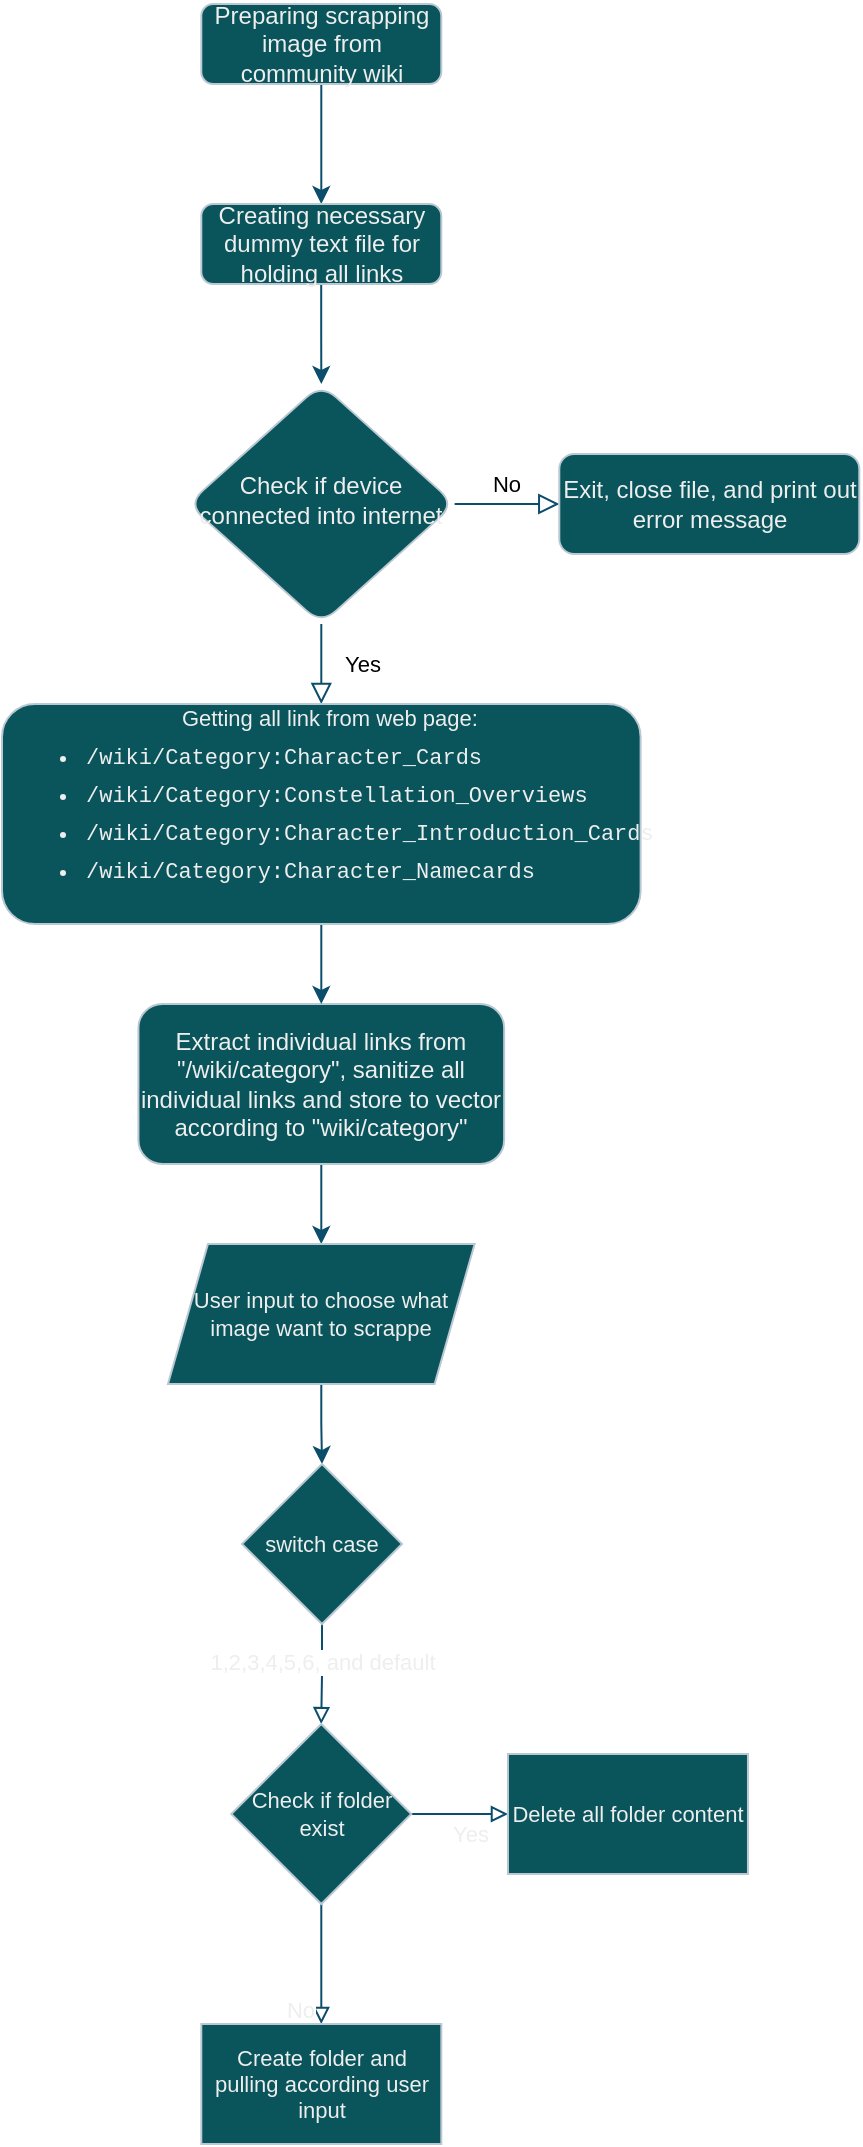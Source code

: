 <mxfile version="20.6.0" type="github">
  <diagram id="C5RBs43oDa-KdzZeNtuy" name="Page-1">
    <mxGraphModel dx="564" dy="397" grid="1" gridSize="10" guides="1" tooltips="1" connect="1" arrows="1" fold="1" page="1" pageScale="1" pageWidth="1000" pageHeight="1500" math="0" shadow="0">
      <root>
        <mxCell id="WIyWlLk6GJQsqaUBKTNV-0" />
        <mxCell id="WIyWlLk6GJQsqaUBKTNV-1" parent="WIyWlLk6GJQsqaUBKTNV-0" />
        <mxCell id="lRPSNXLB5HRoll92oJJH-1" style="edgeStyle=orthogonalEdgeStyle;rounded=0;orthogonalLoop=1;jettySize=auto;html=1;entryX=0.5;entryY=0;entryDx=0;entryDy=0;strokeColor=#0B4D6A;" edge="1" parent="WIyWlLk6GJQsqaUBKTNV-1" source="WIyWlLk6GJQsqaUBKTNV-3" target="lRPSNXLB5HRoll92oJJH-0">
          <mxGeometry relative="1" as="geometry" />
        </mxCell>
        <mxCell id="WIyWlLk6GJQsqaUBKTNV-3" value="&lt;div align=&quot;center&quot;&gt;Preparing scrapping image from community wiki&lt;/div&gt;" style="rounded=1;whiteSpace=wrap;html=1;fontSize=12;glass=0;strokeWidth=1;shadow=0;fillColor=#09555B;strokeColor=#BAC8D3;fontColor=#EEEEEE;align=center;" parent="WIyWlLk6GJQsqaUBKTNV-1" vertex="1">
          <mxGeometry x="339.65" y="60" width="120" height="40" as="geometry" />
        </mxCell>
        <mxCell id="WIyWlLk6GJQsqaUBKTNV-4" value="Yes" style="rounded=1;html=1;jettySize=auto;orthogonalLoop=1;fontSize=11;endArrow=block;endFill=0;endSize=8;strokeWidth=1;shadow=0;labelBackgroundColor=none;edgeStyle=orthogonalEdgeStyle;strokeColor=#0B4D6A;entryX=0.5;entryY=0;entryDx=0;entryDy=0;" parent="WIyWlLk6GJQsqaUBKTNV-1" source="WIyWlLk6GJQsqaUBKTNV-6" target="WIyWlLk6GJQsqaUBKTNV-12" edge="1">
          <mxGeometry y="20" relative="1" as="geometry">
            <mxPoint as="offset" />
            <mxPoint x="399.65" y="410" as="targetPoint" />
          </mxGeometry>
        </mxCell>
        <mxCell id="WIyWlLk6GJQsqaUBKTNV-5" value="No" style="edgeStyle=orthogonalEdgeStyle;rounded=1;html=1;jettySize=auto;orthogonalLoop=1;fontSize=11;endArrow=block;endFill=0;endSize=8;strokeWidth=1;shadow=0;labelBackgroundColor=none;strokeColor=#0B4D6A;" parent="WIyWlLk6GJQsqaUBKTNV-1" source="WIyWlLk6GJQsqaUBKTNV-6" target="WIyWlLk6GJQsqaUBKTNV-7" edge="1">
          <mxGeometry y="10" relative="1" as="geometry">
            <mxPoint as="offset" />
          </mxGeometry>
        </mxCell>
        <mxCell id="WIyWlLk6GJQsqaUBKTNV-6" value="Check if device connected into internet" style="rhombus;whiteSpace=wrap;html=1;shadow=0;fontFamily=Helvetica;fontSize=12;align=center;strokeWidth=1;spacing=6;spacingTop=-4;rounded=1;fillColor=#09555B;strokeColor=#BAC8D3;fontColor=#EEEEEE;" parent="WIyWlLk6GJQsqaUBKTNV-1" vertex="1">
          <mxGeometry x="332.99" y="250" width="133.33" height="120" as="geometry" />
        </mxCell>
        <mxCell id="WIyWlLk6GJQsqaUBKTNV-7" value="Exit, close file, and print out error message" style="rounded=1;whiteSpace=wrap;html=1;fontSize=12;glass=0;strokeWidth=1;shadow=0;fillColor=#09555B;strokeColor=#BAC8D3;fontColor=#EEEEEE;" parent="WIyWlLk6GJQsqaUBKTNV-1" vertex="1">
          <mxGeometry x="518.65" y="285" width="150" height="50" as="geometry" />
        </mxCell>
        <mxCell id="lRPSNXLB5HRoll92oJJH-7" value="" style="edgeStyle=orthogonalEdgeStyle;rounded=0;orthogonalLoop=1;jettySize=auto;html=1;strokeColor=#0B4D6A;fontSize=11;fontColor=#EEEEEE;" edge="1" parent="WIyWlLk6GJQsqaUBKTNV-1" source="WIyWlLk6GJQsqaUBKTNV-11" target="lRPSNXLB5HRoll92oJJH-6">
          <mxGeometry relative="1" as="geometry" />
        </mxCell>
        <mxCell id="WIyWlLk6GJQsqaUBKTNV-11" value="Extract individual links from &quot;/wiki/category&quot;, sanitize all individual links and store to vector according to &quot;wiki/category&quot;" style="rounded=1;whiteSpace=wrap;html=1;fontSize=12;glass=0;strokeWidth=1;shadow=0;fillColor=#09555B;strokeColor=#BAC8D3;fontColor=#EEEEEE;" parent="WIyWlLk6GJQsqaUBKTNV-1" vertex="1">
          <mxGeometry x="308.22" y="560" width="182.86" height="80" as="geometry" />
        </mxCell>
        <mxCell id="lRPSNXLB5HRoll92oJJH-3" value="" style="edgeStyle=orthogonalEdgeStyle;rounded=0;orthogonalLoop=1;jettySize=auto;html=1;strokeColor=#0B4D6A;fontSize=11;fontColor=#EEEEEE;" edge="1" parent="WIyWlLk6GJQsqaUBKTNV-1" source="WIyWlLk6GJQsqaUBKTNV-12" target="WIyWlLk6GJQsqaUBKTNV-11">
          <mxGeometry relative="1" as="geometry" />
        </mxCell>
        <mxCell id="WIyWlLk6GJQsqaUBKTNV-12" value="&lt;div style=&quot;font-size: 11px; line-height: 0%;&quot; align=&quot;center&quot;&gt;&lt;font style=&quot;font-size: 11px;&quot; color=&quot;#EEEEEE&quot;&gt;&lt;span style=&quot;background-color: transparent;&quot;&gt;Getting all link from web page:&lt;/span&gt;&lt;/font&gt;&lt;/div&gt;&lt;ul style=&quot;font-size: 11px;&quot;&gt;&lt;li&gt;&lt;div style=&quot;font-family: Consolas, &amp;quot;Courier New&amp;quot;, monospace; font-weight: normal; line-height: 19px;&quot;&gt;&lt;div&gt;&lt;font style=&quot;font-size: 11px;&quot; color=&quot;#EEEEEE&quot;&gt;&lt;span style=&quot;background-color: transparent;&quot;&gt;/wiki/Category:Character_Cards&lt;/span&gt;&lt;/font&gt;&lt;/div&gt;&lt;/div&gt;&lt;/li&gt;&lt;li&gt;&lt;div style=&quot;font-family: Consolas, &amp;quot;Courier New&amp;quot;, monospace; font-weight: normal; line-height: 19px;&quot;&gt;&lt;div&gt;&lt;font style=&quot;font-size: 11px;&quot; color=&quot;#EEEEEE&quot;&gt;&lt;span style=&quot;background-color: transparent;&quot;&gt;/wiki/Category:Constellation_Overviews&lt;/span&gt;&lt;/font&gt;&lt;/div&gt;&lt;/div&gt;&lt;/li&gt;&lt;li&gt;&lt;div style=&quot;font-family: Consolas, &amp;quot;Courier New&amp;quot;, monospace; font-weight: normal; line-height: 19px;&quot;&gt;&lt;div&gt;&lt;font style=&quot;font-size: 11px;&quot; color=&quot;#EEEEEE&quot;&gt;&lt;span style=&quot;background-color: transparent;&quot;&gt;/wiki/Category:Character_Introduction_Cards&lt;/span&gt;&lt;/font&gt;&lt;/div&gt;&lt;/div&gt;&lt;/li&gt;&lt;li&gt;&lt;div style=&quot;font-family: Consolas, &amp;quot;Courier New&amp;quot;, monospace; font-weight: normal; line-height: 19px;&quot;&gt;&lt;div&gt;&lt;font style=&quot;font-size: 11px;&quot; color=&quot;#EEEEEE&quot;&gt;&lt;span style=&quot;background-color: transparent;&quot;&gt;/wiki/Category:Character_Namecards&lt;/span&gt;&lt;/font&gt;&lt;/div&gt;&lt;/div&gt;&lt;/li&gt;&lt;/ul&gt;" style="rounded=1;whiteSpace=wrap;html=1;fontSize=12;glass=0;strokeWidth=1;shadow=0;fillColor=#09555B;strokeColor=#BAC8D3;fontColor=#EEEEEE;align=left;gradientColor=none;perimeterSpacing=0;autosize=0;" parent="WIyWlLk6GJQsqaUBKTNV-1" vertex="1">
          <mxGeometry x="240" y="410" width="319.31" height="110" as="geometry" />
        </mxCell>
        <mxCell id="lRPSNXLB5HRoll92oJJH-2" style="edgeStyle=orthogonalEdgeStyle;rounded=0;orthogonalLoop=1;jettySize=auto;html=1;entryX=0.5;entryY=0;entryDx=0;entryDy=0;strokeColor=#0B4D6A;" edge="1" parent="WIyWlLk6GJQsqaUBKTNV-1" source="lRPSNXLB5HRoll92oJJH-0" target="WIyWlLk6GJQsqaUBKTNV-6">
          <mxGeometry relative="1" as="geometry" />
        </mxCell>
        <mxCell id="lRPSNXLB5HRoll92oJJH-0" value="Creating necessary dummy text file for holding all links" style="rounded=1;whiteSpace=wrap;html=1;fontSize=12;glass=0;strokeWidth=1;shadow=0;fillColor=#09555B;strokeColor=#BAC8D3;fontColor=#EEEEEE;align=center;" vertex="1" parent="WIyWlLk6GJQsqaUBKTNV-1">
          <mxGeometry x="339.65" y="160" width="120" height="40" as="geometry" />
        </mxCell>
        <mxCell id="lRPSNXLB5HRoll92oJJH-9" value="" style="edgeStyle=orthogonalEdgeStyle;rounded=0;orthogonalLoop=1;jettySize=auto;html=1;strokeColor=#0B4D6A;fontSize=11;fontColor=#EEEEEE;" edge="1" parent="WIyWlLk6GJQsqaUBKTNV-1" source="lRPSNXLB5HRoll92oJJH-6" target="lRPSNXLB5HRoll92oJJH-8">
          <mxGeometry relative="1" as="geometry" />
        </mxCell>
        <mxCell id="lRPSNXLB5HRoll92oJJH-6" value="User input to choose what image want to scrappe" style="shape=parallelogram;perimeter=parallelogramPerimeter;whiteSpace=wrap;html=1;fixedSize=1;labelBackgroundColor=none;strokeColor=#BAC8D3;fontSize=11;fontColor=#EEEEEE;fillColor=#09555B;gradientColor=none;" vertex="1" parent="WIyWlLk6GJQsqaUBKTNV-1">
          <mxGeometry x="322.98" y="680" width="153.34" height="70" as="geometry" />
        </mxCell>
        <mxCell id="lRPSNXLB5HRoll92oJJH-26" value="" style="edgeStyle=orthogonalEdgeStyle;rounded=0;orthogonalLoop=1;jettySize=auto;html=1;strokeColor=#0B4D6A;fontSize=11;fontColor=#EEEEEE;endArrow=block;endFill=0;" edge="1" parent="WIyWlLk6GJQsqaUBKTNV-1" source="lRPSNXLB5HRoll92oJJH-8" target="lRPSNXLB5HRoll92oJJH-19">
          <mxGeometry relative="1" as="geometry" />
        </mxCell>
        <mxCell id="lRPSNXLB5HRoll92oJJH-27" value="1,2,3,4,5,6, and default" style="edgeLabel;html=1;align=center;verticalAlign=middle;resizable=0;points=[];fontSize=11;fontColor=#EEEEEE;" vertex="1" connectable="0" parent="lRPSNXLB5HRoll92oJJH-26">
          <mxGeometry x="-0.265" relative="1" as="geometry">
            <mxPoint as="offset" />
          </mxGeometry>
        </mxCell>
        <mxCell id="lRPSNXLB5HRoll92oJJH-8" value="switch case" style="rhombus;whiteSpace=wrap;html=1;labelBackgroundColor=none;strokeColor=#BAC8D3;fontSize=11;fontColor=#EEEEEE;fillColor=#09555B;gradientColor=none;" vertex="1" parent="WIyWlLk6GJQsqaUBKTNV-1">
          <mxGeometry x="360" y="790" width="80" height="80" as="geometry" />
        </mxCell>
        <mxCell id="lRPSNXLB5HRoll92oJJH-21" value="" style="edgeStyle=orthogonalEdgeStyle;rounded=0;orthogonalLoop=1;jettySize=auto;html=1;strokeColor=#0B4D6A;fontSize=11;fontColor=#EEEEEE;endArrow=block;endFill=0;" edge="1" parent="WIyWlLk6GJQsqaUBKTNV-1" source="lRPSNXLB5HRoll92oJJH-19" target="lRPSNXLB5HRoll92oJJH-20">
          <mxGeometry relative="1" as="geometry" />
        </mxCell>
        <mxCell id="lRPSNXLB5HRoll92oJJH-22" value="&lt;div&gt;No&lt;/div&gt;" style="edgeLabel;html=1;align=center;verticalAlign=middle;resizable=0;points=[];fontSize=11;fontColor=#EEEEEE;" vertex="1" connectable="0" parent="lRPSNXLB5HRoll92oJJH-21">
          <mxGeometry x="0.255" relative="1" as="geometry">
            <mxPoint x="-11" y="15" as="offset" />
          </mxGeometry>
        </mxCell>
        <mxCell id="lRPSNXLB5HRoll92oJJH-24" value="" style="edgeStyle=orthogonalEdgeStyle;rounded=0;orthogonalLoop=1;jettySize=auto;html=1;strokeColor=#0B4D6A;fontSize=11;fontColor=#EEEEEE;endArrow=block;endFill=0;" edge="1" parent="WIyWlLk6GJQsqaUBKTNV-1" source="lRPSNXLB5HRoll92oJJH-19" target="lRPSNXLB5HRoll92oJJH-23">
          <mxGeometry relative="1" as="geometry" />
        </mxCell>
        <mxCell id="lRPSNXLB5HRoll92oJJH-25" value="&lt;div&gt;Yes&lt;/div&gt;" style="edgeLabel;html=1;align=center;verticalAlign=middle;resizable=0;points=[];fontSize=11;fontColor=#EEEEEE;" vertex="1" connectable="0" parent="lRPSNXLB5HRoll92oJJH-24">
          <mxGeometry x="0.224" relative="1" as="geometry">
            <mxPoint y="10" as="offset" />
          </mxGeometry>
        </mxCell>
        <mxCell id="lRPSNXLB5HRoll92oJJH-19" value="Check if folder exist" style="rhombus;whiteSpace=wrap;html=1;labelBackgroundColor=none;strokeColor=#BAC8D3;fontSize=11;fontColor=#EEEEEE;fillColor=#09555B;gradientColor=none;" vertex="1" parent="WIyWlLk6GJQsqaUBKTNV-1">
          <mxGeometry x="354.65" y="920" width="90" height="90" as="geometry" />
        </mxCell>
        <mxCell id="lRPSNXLB5HRoll92oJJH-20" value="Create folder and pulling according user input" style="whiteSpace=wrap;html=1;fontSize=11;fillColor=#09555B;strokeColor=#BAC8D3;fontColor=#EEEEEE;labelBackgroundColor=none;gradientColor=none;" vertex="1" parent="WIyWlLk6GJQsqaUBKTNV-1">
          <mxGeometry x="339.65" y="1070" width="120" height="60" as="geometry" />
        </mxCell>
        <mxCell id="lRPSNXLB5HRoll92oJJH-23" value="Delete all folder content" style="whiteSpace=wrap;html=1;fontSize=11;fillColor=#09555B;strokeColor=#BAC8D3;fontColor=#EEEEEE;labelBackgroundColor=none;gradientColor=none;" vertex="1" parent="WIyWlLk6GJQsqaUBKTNV-1">
          <mxGeometry x="492.98" y="935" width="120" height="60" as="geometry" />
        </mxCell>
      </root>
    </mxGraphModel>
  </diagram>
</mxfile>
